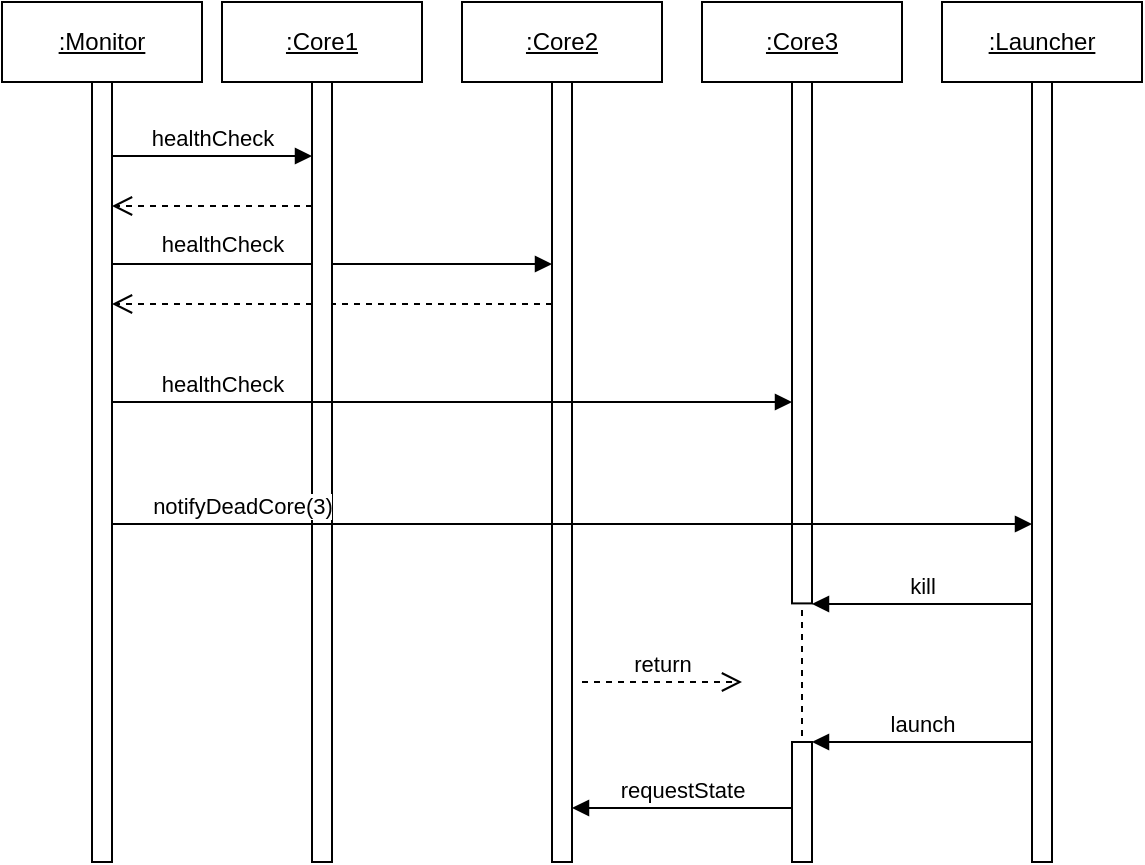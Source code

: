 <mxfile version="24.0.0" type="github">
  <diagram name="Page-1" id="71ivUI4lZ3QJQVUcCtZd">
    <mxGraphModel dx="819" dy="426" grid="1" gridSize="10" guides="1" tooltips="1" connect="1" arrows="1" fold="1" page="1" pageScale="1" pageWidth="850" pageHeight="1100" math="0" shadow="0">
      <root>
        <mxCell id="0" />
        <mxCell id="1" parent="0" />
        <mxCell id="FbUoxFR7nA8MlymFD1dx-47" value="healthCheck" style="html=1;verticalAlign=bottom;endArrow=block;curved=0;rounded=0;align=center;" edge="1" parent="1">
          <mxGeometry x="-0.5" y="1" width="80" relative="1" as="geometry">
            <mxPoint x="85" y="141" as="sourcePoint" />
            <mxPoint x="305" y="141" as="targetPoint" />
            <mxPoint as="offset" />
          </mxGeometry>
        </mxCell>
        <mxCell id="FbUoxFR7nA8MlymFD1dx-46" value="" style="html=1;verticalAlign=bottom;endArrow=open;dashed=1;endSize=8;curved=0;rounded=0;" edge="1" parent="1">
          <mxGeometry relative="1" as="geometry">
            <mxPoint x="305" y="161" as="sourcePoint" />
            <mxPoint x="85" y="161" as="targetPoint" />
          </mxGeometry>
        </mxCell>
        <mxCell id="FbUoxFR7nA8MlymFD1dx-28" value="&lt;u&gt;:Monitor&lt;/u&gt;" style="shape=umlLifeline;perimeter=lifelinePerimeter;whiteSpace=wrap;html=1;container=1;dropTarget=0;collapsible=0;recursiveResize=0;outlineConnect=0;portConstraint=eastwest;newEdgeStyle={&quot;edgeStyle&quot;:&quot;elbowEdgeStyle&quot;,&quot;elbow&quot;:&quot;vertical&quot;,&quot;curved&quot;:0,&quot;rounded&quot;:0};" vertex="1" parent="1">
          <mxGeometry x="30" y="10" width="100" height="430" as="geometry" />
        </mxCell>
        <mxCell id="FbUoxFR7nA8MlymFD1dx-29" value="" style="html=1;points=[[0,0,0,0,5],[0,1,0,0,-5],[1,0,0,0,5],[1,1,0,0,-5]];perimeter=orthogonalPerimeter;outlineConnect=0;targetShapes=umlLifeline;portConstraint=eastwest;newEdgeStyle={&quot;curved&quot;:0,&quot;rounded&quot;:0};" vertex="1" parent="FbUoxFR7nA8MlymFD1dx-28">
          <mxGeometry x="45" y="40" width="10" height="390" as="geometry" />
        </mxCell>
        <mxCell id="FbUoxFR7nA8MlymFD1dx-36" value="&lt;u&gt;:Core1&lt;/u&gt;" style="shape=umlLifeline;perimeter=lifelinePerimeter;whiteSpace=wrap;html=1;container=1;dropTarget=0;collapsible=0;recursiveResize=0;outlineConnect=0;portConstraint=eastwest;newEdgeStyle={&quot;edgeStyle&quot;:&quot;elbowEdgeStyle&quot;,&quot;elbow&quot;:&quot;vertical&quot;,&quot;curved&quot;:0,&quot;rounded&quot;:0};" vertex="1" parent="1">
          <mxGeometry x="140" y="10" width="100" height="430" as="geometry" />
        </mxCell>
        <mxCell id="FbUoxFR7nA8MlymFD1dx-37" value="" style="html=1;points=[[0,0,0,0,5],[0,1,0,0,-5],[1,0,0,0,5],[1,1,0,0,-5]];perimeter=orthogonalPerimeter;outlineConnect=0;targetShapes=umlLifeline;portConstraint=eastwest;newEdgeStyle={&quot;curved&quot;:0,&quot;rounded&quot;:0};" vertex="1" parent="FbUoxFR7nA8MlymFD1dx-36">
          <mxGeometry x="45" y="40" width="10" height="390" as="geometry" />
        </mxCell>
        <mxCell id="FbUoxFR7nA8MlymFD1dx-38" value="&lt;u&gt;:Core2&lt;/u&gt;" style="shape=umlLifeline;perimeter=lifelinePerimeter;whiteSpace=wrap;html=1;container=1;dropTarget=0;collapsible=0;recursiveResize=0;outlineConnect=0;portConstraint=eastwest;newEdgeStyle={&quot;edgeStyle&quot;:&quot;elbowEdgeStyle&quot;,&quot;elbow&quot;:&quot;vertical&quot;,&quot;curved&quot;:0,&quot;rounded&quot;:0};" vertex="1" parent="1">
          <mxGeometry x="260" y="10" width="100" height="430" as="geometry" />
        </mxCell>
        <mxCell id="FbUoxFR7nA8MlymFD1dx-39" value="" style="html=1;points=[[0,0,0,0,5],[0,1,0,0,-5],[1,0,0,0,5],[1,1,0,0,-5]];perimeter=orthogonalPerimeter;outlineConnect=0;targetShapes=umlLifeline;portConstraint=eastwest;newEdgeStyle={&quot;curved&quot;:0,&quot;rounded&quot;:0};" vertex="1" parent="FbUoxFR7nA8MlymFD1dx-38">
          <mxGeometry x="45" y="40" width="10" height="390" as="geometry" />
        </mxCell>
        <mxCell id="FbUoxFR7nA8MlymFD1dx-40" value="&lt;u&gt;:Core3&lt;/u&gt;" style="shape=umlLifeline;perimeter=lifelinePerimeter;whiteSpace=wrap;html=1;container=1;dropTarget=0;collapsible=0;recursiveResize=0;outlineConnect=0;portConstraint=eastwest;newEdgeStyle={&quot;edgeStyle&quot;:&quot;elbowEdgeStyle&quot;,&quot;elbow&quot;:&quot;vertical&quot;,&quot;curved&quot;:0,&quot;rounded&quot;:0};" vertex="1" parent="1">
          <mxGeometry x="380" y="10" width="100" height="430" as="geometry" />
        </mxCell>
        <mxCell id="FbUoxFR7nA8MlymFD1dx-41" value="" style="html=1;points=[[0,0,0,0,5],[0,1,0,0,-5],[1,0,0,0,5],[1,1,0,0,-5]];perimeter=orthogonalPerimeter;outlineConnect=0;targetShapes=umlLifeline;portConstraint=eastwest;newEdgeStyle={&quot;curved&quot;:0,&quot;rounded&quot;:0};" vertex="1" parent="FbUoxFR7nA8MlymFD1dx-40">
          <mxGeometry x="45" y="40" width="10" height="260.7" as="geometry" />
        </mxCell>
        <mxCell id="FbUoxFR7nA8MlymFD1dx-55" value="" style="html=1;points=[[0,0,0,0,5],[0,1,0,0,-5],[1,0,0,0,5],[1,1,0,0,-5]];perimeter=orthogonalPerimeter;outlineConnect=0;targetShapes=umlLifeline;portConstraint=eastwest;newEdgeStyle={&quot;curved&quot;:0,&quot;rounded&quot;:0};" vertex="1" parent="FbUoxFR7nA8MlymFD1dx-40">
          <mxGeometry x="45" y="370" width="10" height="60" as="geometry" />
        </mxCell>
        <mxCell id="FbUoxFR7nA8MlymFD1dx-42" value="healthCheck" style="html=1;verticalAlign=bottom;endArrow=block;curved=0;rounded=0;" edge="1" parent="1">
          <mxGeometry width="80" relative="1" as="geometry">
            <mxPoint x="85" y="87" as="sourcePoint" />
            <mxPoint x="185" y="87" as="targetPoint" />
          </mxGeometry>
        </mxCell>
        <mxCell id="FbUoxFR7nA8MlymFD1dx-43" value="&lt;u&gt;:Launcher&lt;/u&gt;" style="shape=umlLifeline;perimeter=lifelinePerimeter;whiteSpace=wrap;html=1;container=1;dropTarget=0;collapsible=0;recursiveResize=0;outlineConnect=0;portConstraint=eastwest;newEdgeStyle={&quot;edgeStyle&quot;:&quot;elbowEdgeStyle&quot;,&quot;elbow&quot;:&quot;vertical&quot;,&quot;curved&quot;:0,&quot;rounded&quot;:0};" vertex="1" parent="1">
          <mxGeometry x="500" y="10" width="100" height="430" as="geometry" />
        </mxCell>
        <mxCell id="FbUoxFR7nA8MlymFD1dx-44" value="" style="html=1;points=[[0,0,0,0,5],[0,1,0,0,-5],[1,0,0,0,5],[1,1,0,0,-5]];perimeter=orthogonalPerimeter;outlineConnect=0;targetShapes=umlLifeline;portConstraint=eastwest;newEdgeStyle={&quot;curved&quot;:0,&quot;rounded&quot;:0};" vertex="1" parent="FbUoxFR7nA8MlymFD1dx-43">
          <mxGeometry x="45" y="40" width="10" height="390" as="geometry" />
        </mxCell>
        <mxCell id="FbUoxFR7nA8MlymFD1dx-45" value="" style="html=1;verticalAlign=bottom;endArrow=open;dashed=1;endSize=8;curved=0;rounded=0;" edge="1" parent="1">
          <mxGeometry relative="1" as="geometry">
            <mxPoint x="185" y="112" as="sourcePoint" />
            <mxPoint x="85" y="112" as="targetPoint" />
          </mxGeometry>
        </mxCell>
        <mxCell id="FbUoxFR7nA8MlymFD1dx-48" value="healthCheck" style="html=1;verticalAlign=bottom;endArrow=block;curved=0;rounded=0;align=center;" edge="1" parent="1">
          <mxGeometry x="-0.676" width="80" relative="1" as="geometry">
            <mxPoint x="85" y="210" as="sourcePoint" />
            <mxPoint x="425" y="210" as="targetPoint" />
            <mxPoint as="offset" />
          </mxGeometry>
        </mxCell>
        <mxCell id="FbUoxFR7nA8MlymFD1dx-49" value="notifyDeadCore(3)" style="html=1;verticalAlign=bottom;endArrow=block;curved=0;rounded=0;align=center;" edge="1" parent="1">
          <mxGeometry x="-0.717" width="80" relative="1" as="geometry">
            <mxPoint x="85" y="271" as="sourcePoint" />
            <mxPoint x="545" y="271" as="targetPoint" />
            <mxPoint as="offset" />
          </mxGeometry>
        </mxCell>
        <mxCell id="FbUoxFR7nA8MlymFD1dx-50" value="kill" style="html=1;verticalAlign=bottom;endArrow=block;curved=0;rounded=0;align=center;" edge="1" parent="1">
          <mxGeometry width="80" relative="1" as="geometry">
            <mxPoint x="545" y="311" as="sourcePoint" />
            <mxPoint x="435" y="311" as="targetPoint" />
            <mxPoint as="offset" />
          </mxGeometry>
        </mxCell>
        <mxCell id="FbUoxFR7nA8MlymFD1dx-53" value="launch" style="html=1;verticalAlign=bottom;endArrow=block;curved=0;rounded=0;" edge="1" parent="1" source="FbUoxFR7nA8MlymFD1dx-44" target="FbUoxFR7nA8MlymFD1dx-55">
          <mxGeometry width="80" relative="1" as="geometry">
            <mxPoint x="540" y="380" as="sourcePoint" />
            <mxPoint x="460" y="380" as="targetPoint" />
          </mxGeometry>
        </mxCell>
        <mxCell id="FbUoxFR7nA8MlymFD1dx-56" value="requestState" style="html=1;verticalAlign=bottom;endArrow=block;curved=0;rounded=0;" edge="1" parent="1">
          <mxGeometry width="80" relative="1" as="geometry">
            <mxPoint x="425" y="413" as="sourcePoint" />
            <mxPoint x="315" y="413" as="targetPoint" />
          </mxGeometry>
        </mxCell>
        <mxCell id="FbUoxFR7nA8MlymFD1dx-57" value="return" style="html=1;verticalAlign=bottom;endArrow=open;dashed=1;endSize=8;curved=0;rounded=0;" edge="1" parent="1">
          <mxGeometry relative="1" as="geometry">
            <mxPoint x="320" y="350" as="sourcePoint" />
            <mxPoint x="400" y="350" as="targetPoint" />
          </mxGeometry>
        </mxCell>
      </root>
    </mxGraphModel>
  </diagram>
</mxfile>
